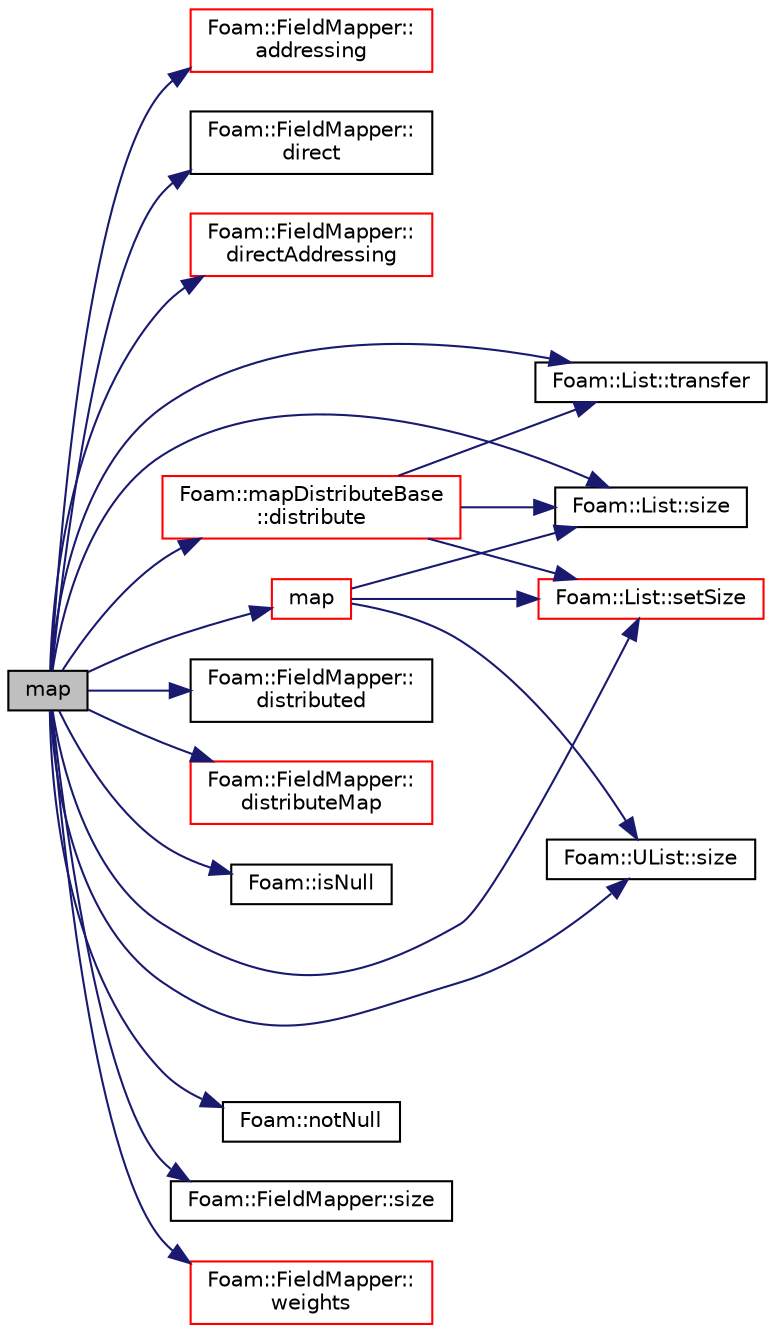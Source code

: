 digraph "map"
{
  bgcolor="transparent";
  edge [fontname="Helvetica",fontsize="10",labelfontname="Helvetica",labelfontsize="10"];
  node [fontname="Helvetica",fontsize="10",shape=record];
  rankdir="LR";
  Node1 [label="map",height=0.2,width=0.4,color="black", fillcolor="grey75", style="filled", fontcolor="black"];
  Node1 -> Node2 [color="midnightblue",fontsize="10",style="solid",fontname="Helvetica"];
  Node2 [label="Foam::FieldMapper::\laddressing",height=0.2,width=0.4,color="red",URL="$a00777.html#a2411d10cd0ddf4799dd094b973b9ffa2"];
  Node1 -> Node3 [color="midnightblue",fontsize="10",style="solid",fontname="Helvetica"];
  Node3 [label="Foam::FieldMapper::\ldirect",height=0.2,width=0.4,color="black",URL="$a00777.html#ab87945b0ee21151fbe15ae3395fd9201"];
  Node1 -> Node4 [color="midnightblue",fontsize="10",style="solid",fontname="Helvetica"];
  Node4 [label="Foam::FieldMapper::\ldirectAddressing",height=0.2,width=0.4,color="red",URL="$a00777.html#ad240c1e56da5df8d3f32428b7327c6b3"];
  Node1 -> Node5 [color="midnightblue",fontsize="10",style="solid",fontname="Helvetica"];
  Node5 [label="Foam::mapDistributeBase\l::distribute",height=0.2,width=0.4,color="red",URL="$a01439.html#a333f631776644ef8e70cae68822cc5d5",tooltip="Distribute data. Note:schedule only used for Pstream::scheduled. "];
  Node5 -> Node6 [color="midnightblue",fontsize="10",style="solid",fontname="Helvetica"];
  Node6 [label="Foam::List::size",height=0.2,width=0.4,color="black",URL="$a01397.html#a8a5f6fa29bd4b500caf186f60245b384",tooltip="Override size to be inconsistent with allocated storage. "];
  Node5 -> Node7 [color="midnightblue",fontsize="10",style="solid",fontname="Helvetica"];
  Node7 [label="Foam::List::setSize",height=0.2,width=0.4,color="red",URL="$a01397.html#aedb985ffeaf1bdbfeccc2a8730405703",tooltip="Reset size of List. "];
  Node5 -> Node8 [color="midnightblue",fontsize="10",style="solid",fontname="Helvetica"];
  Node8 [label="Foam::List::transfer",height=0.2,width=0.4,color="black",URL="$a01397.html#a25ad1d2084d16b234b0cf91c07e832c0",tooltip="Transfer the contents of the argument List into this list. "];
  Node1 -> Node9 [color="midnightblue",fontsize="10",style="solid",fontname="Helvetica"];
  Node9 [label="Foam::FieldMapper::\ldistributed",height=0.2,width=0.4,color="black",URL="$a00777.html#adf00f569a5f9e61e40a84329916974cf"];
  Node1 -> Node10 [color="midnightblue",fontsize="10",style="solid",fontname="Helvetica"];
  Node10 [label="Foam::FieldMapper::\ldistributeMap",height=0.2,width=0.4,color="red",URL="$a00777.html#a4a98ac4a0fedd8107eb37ad1be6d3fa6"];
  Node1 -> Node11 [color="midnightblue",fontsize="10",style="solid",fontname="Helvetica"];
  Node11 [label="Foam::isNull",height=0.2,width=0.4,color="black",URL="$a10936.html#aba2724b510246bcbe183c81b288e9dc5",tooltip="Return true if t is a reference to the nullObject of type T. "];
  Node1 -> Node12 [color="midnightblue",fontsize="10",style="solid",fontname="Helvetica"];
  Node12 [label="map",height=0.2,width=0.4,color="red",URL="$a00767.html#ac1b4ee90a2ebd5b242779445f365b986",tooltip="1 to 1 map from the given field "];
  Node12 -> Node7 [color="midnightblue",fontsize="10",style="solid",fontname="Helvetica"];
  Node12 -> Node6 [color="midnightblue",fontsize="10",style="solid",fontname="Helvetica"];
  Node12 -> Node13 [color="midnightblue",fontsize="10",style="solid",fontname="Helvetica"];
  Node13 [label="Foam::UList::size",height=0.2,width=0.4,color="black",URL="$a02849.html#a723361dc2020160f5492e8fe2d09fa44",tooltip="Return the number of elements in the UList. "];
  Node1 -> Node14 [color="midnightblue",fontsize="10",style="solid",fontname="Helvetica"];
  Node14 [label="Foam::notNull",height=0.2,width=0.4,color="black",URL="$a10936.html#a86b78efa204a96e7e7ef82a2df3571d6",tooltip="Return true if t is not a reference to the nullObject of type T. "];
  Node1 -> Node7 [color="midnightblue",fontsize="10",style="solid",fontname="Helvetica"];
  Node1 -> Node15 [color="midnightblue",fontsize="10",style="solid",fontname="Helvetica"];
  Node15 [label="Foam::FieldMapper::size",height=0.2,width=0.4,color="black",URL="$a00777.html#a95cbbdb8915183a54d7f6f43d03d2ad4"];
  Node1 -> Node6 [color="midnightblue",fontsize="10",style="solid",fontname="Helvetica"];
  Node1 -> Node13 [color="midnightblue",fontsize="10",style="solid",fontname="Helvetica"];
  Node1 -> Node8 [color="midnightblue",fontsize="10",style="solid",fontname="Helvetica"];
  Node1 -> Node16 [color="midnightblue",fontsize="10",style="solid",fontname="Helvetica"];
  Node16 [label="Foam::FieldMapper::\lweights",height=0.2,width=0.4,color="red",URL="$a00777.html#a64b141998ccfbd3a4db116bde7cd81d9"];
}
